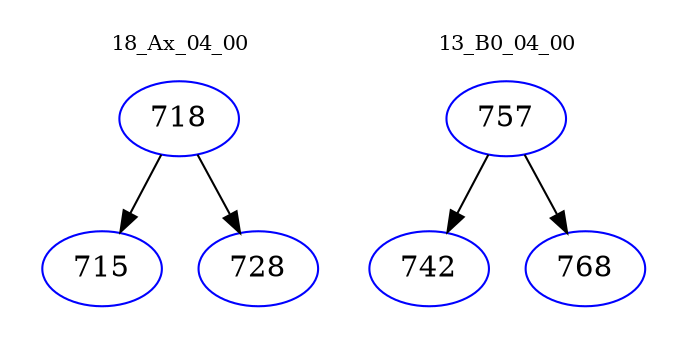 digraph{
subgraph cluster_0 {
color = white
label = "18_Ax_04_00";
fontsize=10;
T0_718 [label="718", color="blue"]
T0_718 -> T0_715 [color="black"]
T0_715 [label="715", color="blue"]
T0_718 -> T0_728 [color="black"]
T0_728 [label="728", color="blue"]
}
subgraph cluster_1 {
color = white
label = "13_B0_04_00";
fontsize=10;
T1_757 [label="757", color="blue"]
T1_757 -> T1_742 [color="black"]
T1_742 [label="742", color="blue"]
T1_757 -> T1_768 [color="black"]
T1_768 [label="768", color="blue"]
}
}
